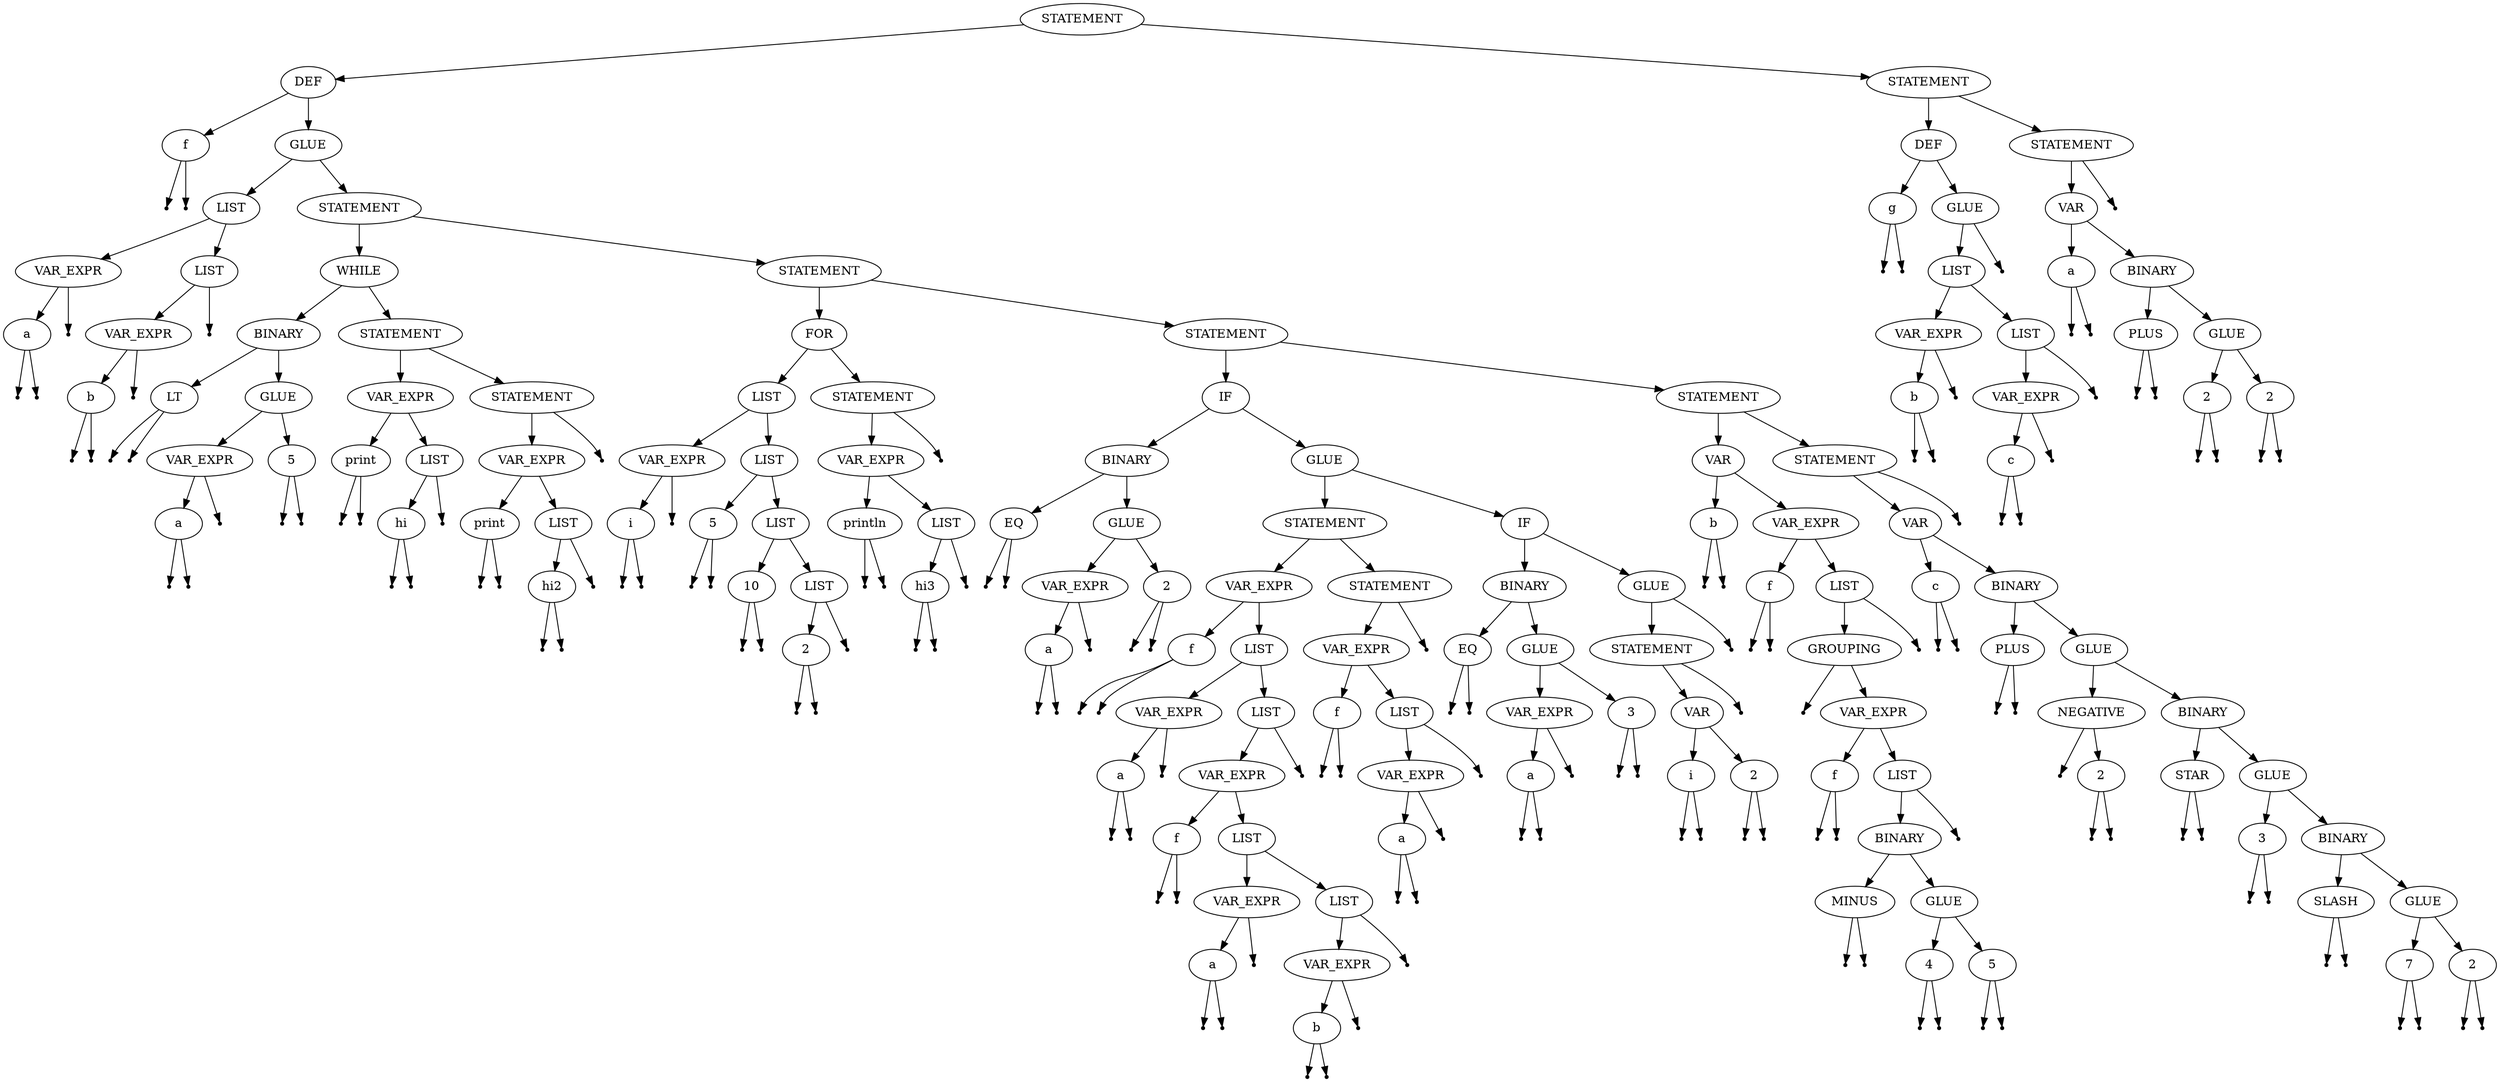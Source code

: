 digraph {
graph [ordering="out"];
Node0 [label=STATEMENT];
Node1 [label=DEF];
Node0 -> Node1;
Node2 [label=STATEMENT];
Node0 -> Node2;
Node3 [label="f"];
Node1 -> Node3;
Node4 [label=GLUE];
Node1 -> Node4;
Node5 [label=DEF];
Node2 -> Node5;
Node6 [label=STATEMENT];
Node2 -> Node6;
Null0 [shape=point];
Node3 -> Null0;
Null1 [shape=point];
Node3 -> Null1;
Node7 [label=LIST];
Node4 -> Node7;
Node8 [label=STATEMENT];
Node4 -> Node8;
Node9 [label="g"];
Node5 -> Node9;
Node10 [label=GLUE];
Node5 -> Node10;
Node11 [label=VAR];
Node6 -> Node11;
Null2 [shape=point];
Node6 -> Null2;
Node12 [label=VAR_EXPR];
Node7 -> Node12;
Node13 [label=LIST];
Node7 -> Node13;
Node14 [label=WHILE];
Node8 -> Node14;
Node15 [label=STATEMENT];
Node8 -> Node15;
Null3 [shape=point];
Node9 -> Null3;
Null4 [shape=point];
Node9 -> Null4;
Node16 [label=LIST];
Node10 -> Node16;
Null5 [shape=point];
Node10 -> Null5;
Node17 [label="a"];
Node11 -> Node17;
Node18 [label=BINARY];
Node11 -> Node18;
Node19 [label="a"];
Node12 -> Node19;
Null6 [shape=point];
Node12 -> Null6;
Node20 [label=VAR_EXPR];
Node13 -> Node20;
Null7 [shape=point];
Node13 -> Null7;
Node21 [label=BINARY];
Node14 -> Node21;
Node22 [label=STATEMENT];
Node14 -> Node22;
Node23 [label=FOR];
Node15 -> Node23;
Node24 [label=STATEMENT];
Node15 -> Node24;
Node25 [label=VAR_EXPR];
Node16 -> Node25;
Node26 [label=LIST];
Node16 -> Node26;
Null8 [shape=point];
Node17 -> Null8;
Null9 [shape=point];
Node17 -> Null9;
Node27 [label=PLUS];
Node18 -> Node27;
Node28 [label=GLUE];
Node18 -> Node28;
Null10 [shape=point];
Node19 -> Null10;
Null11 [shape=point];
Node19 -> Null11;
Node29 [label="b"];
Node20 -> Node29;
Null12 [shape=point];
Node20 -> Null12;
Node30 [label=LT];
Node21 -> Node30;
Node31 [label=GLUE];
Node21 -> Node31;
Node32 [label=VAR_EXPR];
Node22 -> Node32;
Node33 [label=STATEMENT];
Node22 -> Node33;
Node34 [label=LIST];
Node23 -> Node34;
Node35 [label=STATEMENT];
Node23 -> Node35;
Node36 [label=IF];
Node24 -> Node36;
Node37 [label=STATEMENT];
Node24 -> Node37;
Node38 [label="b"];
Node25 -> Node38;
Null13 [shape=point];
Node25 -> Null13;
Node39 [label=VAR_EXPR];
Node26 -> Node39;
Null14 [shape=point];
Node26 -> Null14;
Null15 [shape=point];
Node27 -> Null15;
Null16 [shape=point];
Node27 -> Null16;
Node40 [label=2];
Node28 -> Node40;
Node41 [label=2];
Node28 -> Node41;
Null17 [shape=point];
Node29 -> Null17;
Null18 [shape=point];
Node29 -> Null18;
Null19 [shape=point];
Node30 -> Null19;
Null20 [shape=point];
Node30 -> Null20;
Node42 [label=VAR_EXPR];
Node31 -> Node42;
Node43 [label=5];
Node31 -> Node43;
Node44 [label="print"];
Node32 -> Node44;
Node45 [label=LIST];
Node32 -> Node45;
Node46 [label=VAR_EXPR];
Node33 -> Node46;
Null21 [shape=point];
Node33 -> Null21;
Node47 [label=VAR_EXPR];
Node34 -> Node47;
Node48 [label=LIST];
Node34 -> Node48;
Node49 [label=VAR_EXPR];
Node35 -> Node49;
Null22 [shape=point];
Node35 -> Null22;
Node50 [label=BINARY];
Node36 -> Node50;
Node51 [label=GLUE];
Node36 -> Node51;
Node52 [label=VAR];
Node37 -> Node52;
Node53 [label=STATEMENT];
Node37 -> Node53;
Null23 [shape=point];
Node38 -> Null23;
Null24 [shape=point];
Node38 -> Null24;
Node54 [label="c"];
Node39 -> Node54;
Null25 [shape=point];
Node39 -> Null25;
Null26 [shape=point];
Node40 -> Null26;
Null27 [shape=point];
Node40 -> Null27;
Null28 [shape=point];
Node41 -> Null28;
Null29 [shape=point];
Node41 -> Null29;
Node55 [label="a"];
Node42 -> Node55;
Null30 [shape=point];
Node42 -> Null30;
Null31 [shape=point];
Node43 -> Null31;
Null32 [shape=point];
Node43 -> Null32;
Null33 [shape=point];
Node44 -> Null33;
Null34 [shape=point];
Node44 -> Null34;
Node56 [label="hi"];
Node45 -> Node56;
Null35 [shape=point];
Node45 -> Null35;
Node57 [label="print"];
Node46 -> Node57;
Node58 [label=LIST];
Node46 -> Node58;
Node59 [label="i"];
Node47 -> Node59;
Null36 [shape=point];
Node47 -> Null36;
Node60 [label=5];
Node48 -> Node60;
Node61 [label=LIST];
Node48 -> Node61;
Node62 [label="println"];
Node49 -> Node62;
Node63 [label=LIST];
Node49 -> Node63;
Node64 [label=EQ];
Node50 -> Node64;
Node65 [label=GLUE];
Node50 -> Node65;
Node66 [label=STATEMENT];
Node51 -> Node66;
Node67 [label=IF];
Node51 -> Node67;
Node68 [label="b"];
Node52 -> Node68;
Node69 [label=VAR_EXPR];
Node52 -> Node69;
Node70 [label=VAR];
Node53 -> Node70;
Null37 [shape=point];
Node53 -> Null37;
Null38 [shape=point];
Node54 -> Null38;
Null39 [shape=point];
Node54 -> Null39;
Null40 [shape=point];
Node55 -> Null40;
Null41 [shape=point];
Node55 -> Null41;
Null42 [shape=point];
Node56 -> Null42;
Null43 [shape=point];
Node56 -> Null43;
Null44 [shape=point];
Node57 -> Null44;
Null45 [shape=point];
Node57 -> Null45;
Node71 [label="hi2"];
Node58 -> Node71;
Null46 [shape=point];
Node58 -> Null46;
Null47 [shape=point];
Node59 -> Null47;
Null48 [shape=point];
Node59 -> Null48;
Null49 [shape=point];
Node60 -> Null49;
Null50 [shape=point];
Node60 -> Null50;
Node72 [label=10];
Node61 -> Node72;
Node73 [label=LIST];
Node61 -> Node73;
Null51 [shape=point];
Node62 -> Null51;
Null52 [shape=point];
Node62 -> Null52;
Node74 [label="hi3"];
Node63 -> Node74;
Null53 [shape=point];
Node63 -> Null53;
Null54 [shape=point];
Node64 -> Null54;
Null55 [shape=point];
Node64 -> Null55;
Node75 [label=VAR_EXPR];
Node65 -> Node75;
Node76 [label=2];
Node65 -> Node76;
Node77 [label=VAR_EXPR];
Node66 -> Node77;
Node78 [label=STATEMENT];
Node66 -> Node78;
Node79 [label=BINARY];
Node67 -> Node79;
Node80 [label=GLUE];
Node67 -> Node80;
Null56 [shape=point];
Node68 -> Null56;
Null57 [shape=point];
Node68 -> Null57;
Node81 [label="f"];
Node69 -> Node81;
Node82 [label=LIST];
Node69 -> Node82;
Node83 [label="c"];
Node70 -> Node83;
Node84 [label=BINARY];
Node70 -> Node84;
Null58 [shape=point];
Node71 -> Null58;
Null59 [shape=point];
Node71 -> Null59;
Null60 [shape=point];
Node72 -> Null60;
Null61 [shape=point];
Node72 -> Null61;
Node85 [label=2];
Node73 -> Node85;
Null62 [shape=point];
Node73 -> Null62;
Null63 [shape=point];
Node74 -> Null63;
Null64 [shape=point];
Node74 -> Null64;
Node86 [label="a"];
Node75 -> Node86;
Null65 [shape=point];
Node75 -> Null65;
Null66 [shape=point];
Node76 -> Null66;
Null67 [shape=point];
Node76 -> Null67;
Node87 [label="f"];
Node77 -> Node87;
Node88 [label=LIST];
Node77 -> Node88;
Node89 [label=VAR_EXPR];
Node78 -> Node89;
Null68 [shape=point];
Node78 -> Null68;
Node90 [label=EQ];
Node79 -> Node90;
Node91 [label=GLUE];
Node79 -> Node91;
Node92 [label=STATEMENT];
Node80 -> Node92;
Null69 [shape=point];
Node80 -> Null69;
Null70 [shape=point];
Node81 -> Null70;
Null71 [shape=point];
Node81 -> Null71;
Node93 [label=GROUPING];
Node82 -> Node93;
Null72 [shape=point];
Node82 -> Null72;
Null73 [shape=point];
Node83 -> Null73;
Null74 [shape=point];
Node83 -> Null74;
Node94 [label=PLUS];
Node84 -> Node94;
Node95 [label=GLUE];
Node84 -> Node95;
Null75 [shape=point];
Node85 -> Null75;
Null76 [shape=point];
Node85 -> Null76;
Null77 [shape=point];
Node86 -> Null77;
Null78 [shape=point];
Node86 -> Null78;
Null79 [shape=point];
Node87 -> Null79;
Null80 [shape=point];
Node87 -> Null80;
Node96 [label=VAR_EXPR];
Node88 -> Node96;
Node97 [label=LIST];
Node88 -> Node97;
Node98 [label="f"];
Node89 -> Node98;
Node99 [label=LIST];
Node89 -> Node99;
Null81 [shape=point];
Node90 -> Null81;
Null82 [shape=point];
Node90 -> Null82;
Node100 [label=VAR_EXPR];
Node91 -> Node100;
Node101 [label=3];
Node91 -> Node101;
Node102 [label=VAR];
Node92 -> Node102;
Null83 [shape=point];
Node92 -> Null83;
Null84 [shape=point];
Node93 -> Null84;
Node103 [label=VAR_EXPR];
Node93 -> Node103;
Null85 [shape=point];
Node94 -> Null85;
Null86 [shape=point];
Node94 -> Null86;
Node104 [label=NEGATIVE];
Node95 -> Node104;
Node105 [label=BINARY];
Node95 -> Node105;
Node106 [label="a"];
Node96 -> Node106;
Null87 [shape=point];
Node96 -> Null87;
Node107 [label=VAR_EXPR];
Node97 -> Node107;
Null88 [shape=point];
Node97 -> Null88;
Null89 [shape=point];
Node98 -> Null89;
Null90 [shape=point];
Node98 -> Null90;
Node108 [label=VAR_EXPR];
Node99 -> Node108;
Null91 [shape=point];
Node99 -> Null91;
Node109 [label="a"];
Node100 -> Node109;
Null92 [shape=point];
Node100 -> Null92;
Null93 [shape=point];
Node101 -> Null93;
Null94 [shape=point];
Node101 -> Null94;
Node110 [label="i"];
Node102 -> Node110;
Node111 [label=2];
Node102 -> Node111;
Node112 [label="f"];
Node103 -> Node112;
Node113 [label=LIST];
Node103 -> Node113;
Null95 [shape=point];
Node104 -> Null95;
Node114 [label=2];
Node104 -> Node114;
Node115 [label=STAR];
Node105 -> Node115;
Node116 [label=GLUE];
Node105 -> Node116;
Null96 [shape=point];
Node106 -> Null96;
Null97 [shape=point];
Node106 -> Null97;
Node117 [label="f"];
Node107 -> Node117;
Node118 [label=LIST];
Node107 -> Node118;
Node119 [label="a"];
Node108 -> Node119;
Null98 [shape=point];
Node108 -> Null98;
Null99 [shape=point];
Node109 -> Null99;
Null100 [shape=point];
Node109 -> Null100;
Null101 [shape=point];
Node110 -> Null101;
Null102 [shape=point];
Node110 -> Null102;
Null103 [shape=point];
Node111 -> Null103;
Null104 [shape=point];
Node111 -> Null104;
Null105 [shape=point];
Node112 -> Null105;
Null106 [shape=point];
Node112 -> Null106;
Node120 [label=BINARY];
Node113 -> Node120;
Null107 [shape=point];
Node113 -> Null107;
Null108 [shape=point];
Node114 -> Null108;
Null109 [shape=point];
Node114 -> Null109;
Null110 [shape=point];
Node115 -> Null110;
Null111 [shape=point];
Node115 -> Null111;
Node121 [label=3];
Node116 -> Node121;
Node122 [label=BINARY];
Node116 -> Node122;
Null112 [shape=point];
Node117 -> Null112;
Null113 [shape=point];
Node117 -> Null113;
Node123 [label=VAR_EXPR];
Node118 -> Node123;
Node124 [label=LIST];
Node118 -> Node124;
Null114 [shape=point];
Node119 -> Null114;
Null115 [shape=point];
Node119 -> Null115;
Node125 [label=MINUS];
Node120 -> Node125;
Node126 [label=GLUE];
Node120 -> Node126;
Null116 [shape=point];
Node121 -> Null116;
Null117 [shape=point];
Node121 -> Null117;
Node127 [label=SLASH];
Node122 -> Node127;
Node128 [label=GLUE];
Node122 -> Node128;
Node129 [label="a"];
Node123 -> Node129;
Null118 [shape=point];
Node123 -> Null118;
Node130 [label=VAR_EXPR];
Node124 -> Node130;
Null119 [shape=point];
Node124 -> Null119;
Null120 [shape=point];
Node125 -> Null120;
Null121 [shape=point];
Node125 -> Null121;
Node131 [label=4];
Node126 -> Node131;
Node132 [label=5];
Node126 -> Node132;
Null122 [shape=point];
Node127 -> Null122;
Null123 [shape=point];
Node127 -> Null123;
Node133 [label=7];
Node128 -> Node133;
Node134 [label=2];
Node128 -> Node134;
Null124 [shape=point];
Node129 -> Null124;
Null125 [shape=point];
Node129 -> Null125;
Node135 [label="b"];
Node130 -> Node135;
Null126 [shape=point];
Node130 -> Null126;
Null127 [shape=point];
Node131 -> Null127;
Null128 [shape=point];
Node131 -> Null128;
Null129 [shape=point];
Node132 -> Null129;
Null130 [shape=point];
Node132 -> Null130;
Null131 [shape=point];
Node133 -> Null131;
Null132 [shape=point];
Node133 -> Null132;
Null133 [shape=point];
Node134 -> Null133;
Null134 [shape=point];
Node134 -> Null134;
Null135 [shape=point];
Node135 -> Null135;
Null136 [shape=point];
Node135 -> Null136;
}